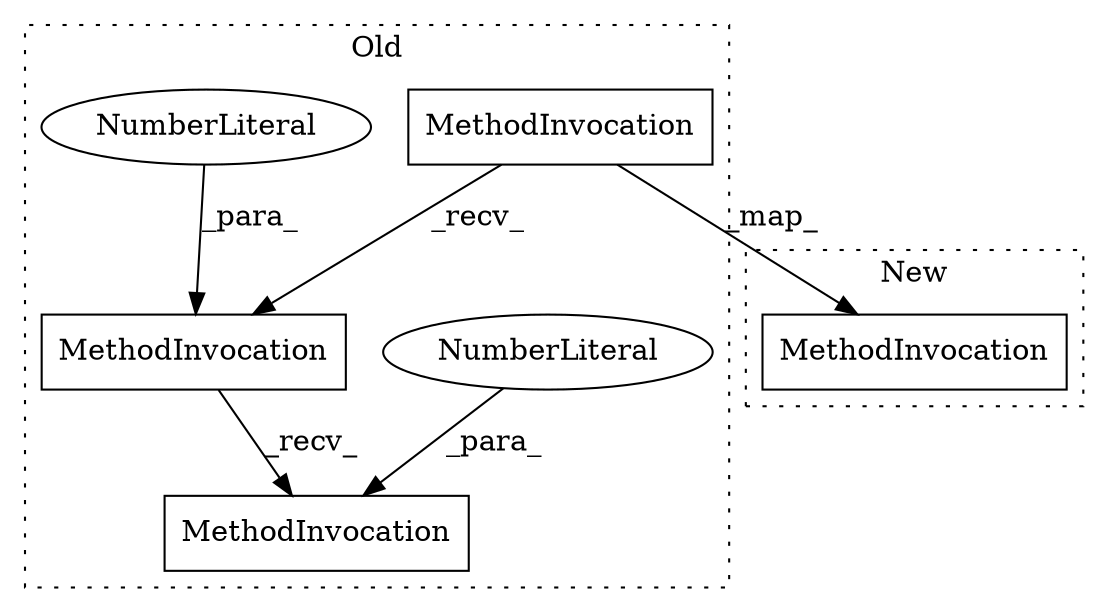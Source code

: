 digraph G {
subgraph cluster0 {
1 [label="MethodInvocation" a="32" s="6637,6652" l="14,1" shape="box"];
2 [label="MethodInvocation" a="32" s="6671,6685" l="13,1" shape="box"];
3 [label="MethodInvocation" a="32" s="6590,6618" l="3,1" shape="box"];
5 [label="NumberLiteral" a="34" s="6684" l="1" shape="ellipse"];
6 [label="NumberLiteral" a="34" s="6651" l="1" shape="ellipse"];
label = "Old";
style="dotted";
}
subgraph cluster1 {
4 [label="MethodInvocation" a="32" s="6523,6551" l="3,1" shape="box"];
label = "New";
style="dotted";
}
1 -> 2 [label="_recv_"];
3 -> 1 [label="_recv_"];
3 -> 4 [label="_map_"];
5 -> 2 [label="_para_"];
6 -> 1 [label="_para_"];
}